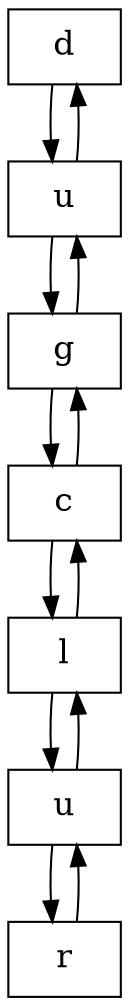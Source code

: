 digraph FichasAntonio{ 
node [ fontsize = 16 shape = record] 
 " d8" [ label = " d" shape = record ]; 
 " d8" ->  " u13"  
 " u13" [ label = " u" shape = record ]; 
 " u13" ->  " g14"  
 " u13" ->  " d8" 
 " g14" [ label = " g" shape = record ]; 
 " g14" ->  " c15"  
 " g14" ->  " u13" 
 " c15" [ label = " c" shape = record ]; 
 " c15" ->  " l16"  
 " c15" ->  " g14" 
 " l16" [ label = " l" shape = record ]; 
 " l16" ->  " u17"  
 " l16" ->  " c15" 
 " u17" [ label = " u" shape = record ]; 
 " u17" ->  " r18"  
 " u17" ->  " l16" 
 " r18" [ label = " r" shape = record ]; 
 " r18" ->  " u17" 
}